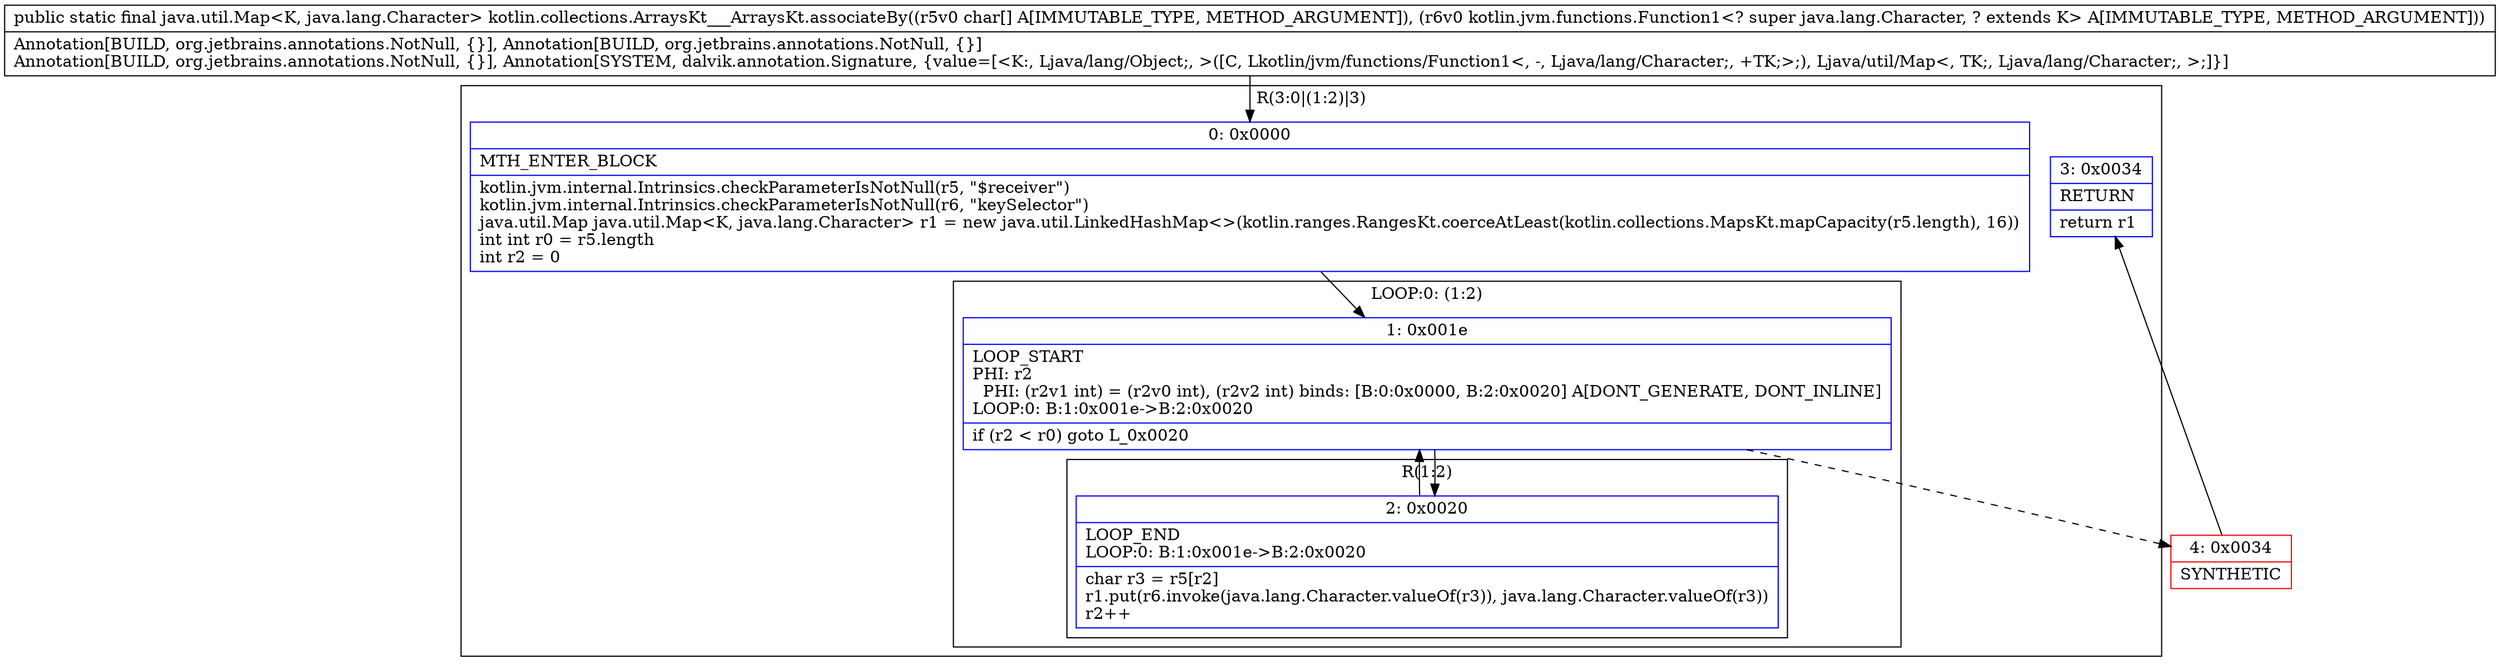 digraph "CFG forkotlin.collections.ArraysKt___ArraysKt.associateBy([CLkotlin\/jvm\/functions\/Function1;)Ljava\/util\/Map;" {
subgraph cluster_Region_1338057980 {
label = "R(3:0|(1:2)|3)";
node [shape=record,color=blue];
Node_0 [shape=record,label="{0\:\ 0x0000|MTH_ENTER_BLOCK\l|kotlin.jvm.internal.Intrinsics.checkParameterIsNotNull(r5, \"$receiver\")\lkotlin.jvm.internal.Intrinsics.checkParameterIsNotNull(r6, \"keySelector\")\ljava.util.Map java.util.Map\<K, java.lang.Character\> r1 = new java.util.LinkedHashMap\<\>(kotlin.ranges.RangesKt.coerceAtLeast(kotlin.collections.MapsKt.mapCapacity(r5.length), 16))\lint int r0 = r5.length\lint r2 = 0\l}"];
subgraph cluster_LoopRegion_1911398436 {
label = "LOOP:0: (1:2)";
node [shape=record,color=blue];
Node_1 [shape=record,label="{1\:\ 0x001e|LOOP_START\lPHI: r2 \l  PHI: (r2v1 int) = (r2v0 int), (r2v2 int) binds: [B:0:0x0000, B:2:0x0020] A[DONT_GENERATE, DONT_INLINE]\lLOOP:0: B:1:0x001e\-\>B:2:0x0020\l|if (r2 \< r0) goto L_0x0020\l}"];
subgraph cluster_Region_1264000788 {
label = "R(1:2)";
node [shape=record,color=blue];
Node_2 [shape=record,label="{2\:\ 0x0020|LOOP_END\lLOOP:0: B:1:0x001e\-\>B:2:0x0020\l|char r3 = r5[r2]\lr1.put(r6.invoke(java.lang.Character.valueOf(r3)), java.lang.Character.valueOf(r3))\lr2++\l}"];
}
}
Node_3 [shape=record,label="{3\:\ 0x0034|RETURN\l|return r1\l}"];
}
Node_4 [shape=record,color=red,label="{4\:\ 0x0034|SYNTHETIC\l}"];
MethodNode[shape=record,label="{public static final java.util.Map\<K, java.lang.Character\> kotlin.collections.ArraysKt___ArraysKt.associateBy((r5v0 char[] A[IMMUTABLE_TYPE, METHOD_ARGUMENT]), (r6v0 kotlin.jvm.functions.Function1\<? super java.lang.Character, ? extends K\> A[IMMUTABLE_TYPE, METHOD_ARGUMENT]))  | Annotation[BUILD, org.jetbrains.annotations.NotNull, \{\}], Annotation[BUILD, org.jetbrains.annotations.NotNull, \{\}]\lAnnotation[BUILD, org.jetbrains.annotations.NotNull, \{\}], Annotation[SYSTEM, dalvik.annotation.Signature, \{value=[\<K:, Ljava\/lang\/Object;, \>([C, Lkotlin\/jvm\/functions\/Function1\<, \-, Ljava\/lang\/Character;, +TK;\>;), Ljava\/util\/Map\<, TK;, Ljava\/lang\/Character;, \>;]\}]\l}"];
MethodNode -> Node_0;
Node_0 -> Node_1;
Node_1 -> Node_2;
Node_1 -> Node_4[style=dashed];
Node_2 -> Node_1;
Node_4 -> Node_3;
}

